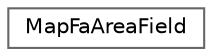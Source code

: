 digraph "Graphical Class Hierarchy"
{
 // LATEX_PDF_SIZE
  bgcolor="transparent";
  edge [fontname=Helvetica,fontsize=10,labelfontname=Helvetica,labelfontsize=10];
  node [fontname=Helvetica,fontsize=10,shape=box,height=0.2,width=0.4];
  rankdir="LR";
  Node0 [id="Node000000",label="MapFaAreaField",height=0.2,width=0.4,color="grey40", fillcolor="white", style="filled",URL="$classFoam_1_1MapFaAreaField.html",tooltip="Map area internal field on topology change. This is a partial template specialisation,..."];
}
